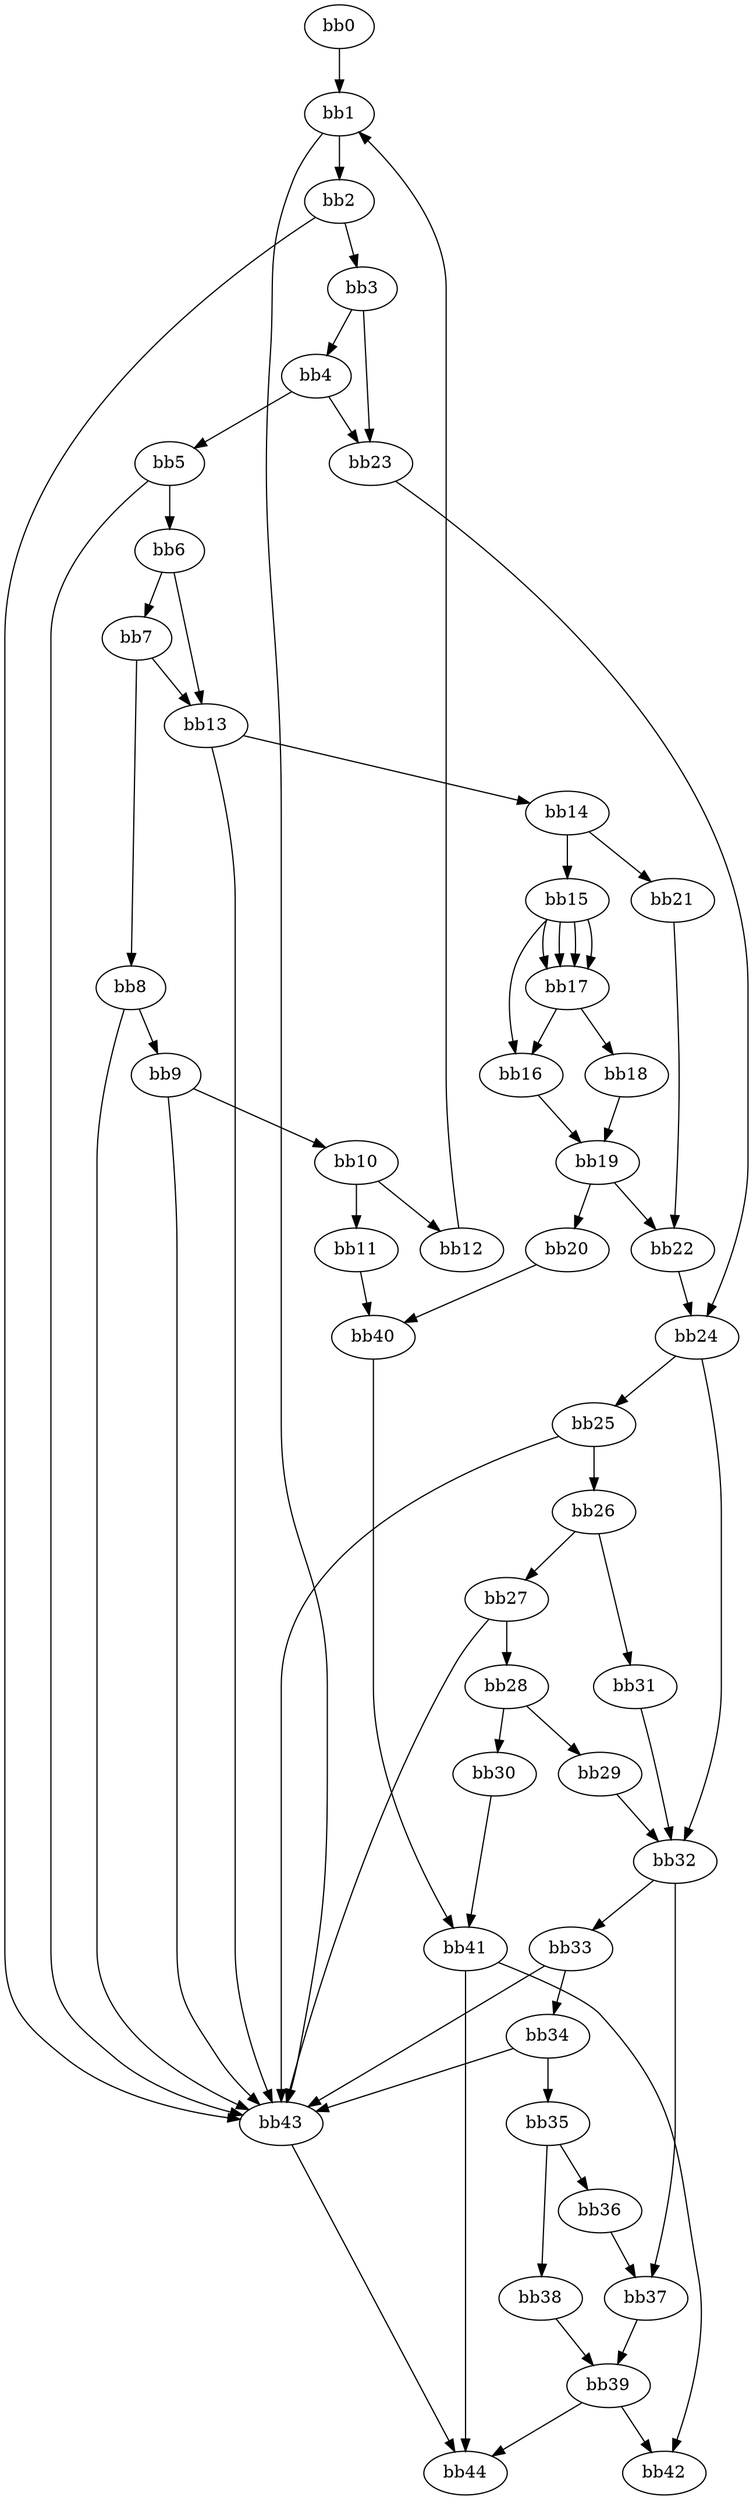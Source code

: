 digraph {
    0 [ label = "bb0\l" ]
    1 [ label = "bb1\l" ]
    2 [ label = "bb2\l" ]
    3 [ label = "bb3\l" ]
    4 [ label = "bb4\l" ]
    5 [ label = "bb5\l" ]
    6 [ label = "bb6\l" ]
    7 [ label = "bb7\l" ]
    8 [ label = "bb8\l" ]
    9 [ label = "bb9\l" ]
    10 [ label = "bb10\l" ]
    11 [ label = "bb11\l" ]
    12 [ label = "bb12\l" ]
    13 [ label = "bb13\l" ]
    14 [ label = "bb14\l" ]
    15 [ label = "bb15\l" ]
    16 [ label = "bb16\l" ]
    17 [ label = "bb17\l" ]
    18 [ label = "bb18\l" ]
    19 [ label = "bb19\l" ]
    20 [ label = "bb20\l" ]
    21 [ label = "bb21\l" ]
    22 [ label = "bb22\l" ]
    23 [ label = "bb23\l" ]
    24 [ label = "bb24\l" ]
    25 [ label = "bb25\l" ]
    26 [ label = "bb26\l" ]
    27 [ label = "bb27\l" ]
    28 [ label = "bb28\l" ]
    29 [ label = "bb29\l" ]
    30 [ label = "bb30\l" ]
    31 [ label = "bb31\l" ]
    32 [ label = "bb32\l" ]
    33 [ label = "bb33\l" ]
    34 [ label = "bb34\l" ]
    35 [ label = "bb35\l" ]
    36 [ label = "bb36\l" ]
    37 [ label = "bb37\l" ]
    38 [ label = "bb38\l" ]
    39 [ label = "bb39\l" ]
    40 [ label = "bb40\l" ]
    41 [ label = "bb41\l" ]
    42 [ label = "bb42\l" ]
    43 [ label = "bb43\l" ]
    44 [ label = "bb44\l" ]
    0 -> 1 [ ]
    1 -> 2 [ ]
    1 -> 43 [ ]
    2 -> 3 [ ]
    2 -> 43 [ ]
    3 -> 4 [ ]
    3 -> 23 [ ]
    4 -> 5 [ ]
    4 -> 23 [ ]
    5 -> 6 [ ]
    5 -> 43 [ ]
    6 -> 7 [ ]
    6 -> 13 [ ]
    7 -> 8 [ ]
    7 -> 13 [ ]
    8 -> 9 [ ]
    8 -> 43 [ ]
    9 -> 10 [ ]
    9 -> 43 [ ]
    10 -> 11 [ ]
    10 -> 12 [ ]
    11 -> 40 [ ]
    12 -> 1 [ ]
    13 -> 14 [ ]
    13 -> 43 [ ]
    14 -> 15 [ ]
    14 -> 21 [ ]
    15 -> 16 [ ]
    15 -> 17 [ ]
    15 -> 17 [ ]
    15 -> 17 [ ]
    15 -> 17 [ ]
    16 -> 19 [ ]
    17 -> 16 [ ]
    17 -> 18 [ ]
    18 -> 19 [ ]
    19 -> 20 [ ]
    19 -> 22 [ ]
    20 -> 40 [ ]
    21 -> 22 [ ]
    22 -> 24 [ ]
    23 -> 24 [ ]
    24 -> 25 [ ]
    24 -> 32 [ ]
    25 -> 26 [ ]
    25 -> 43 [ ]
    26 -> 27 [ ]
    26 -> 31 [ ]
    27 -> 28 [ ]
    27 -> 43 [ ]
    28 -> 29 [ ]
    28 -> 30 [ ]
    29 -> 32 [ ]
    30 -> 41 [ ]
    31 -> 32 [ ]
    32 -> 33 [ ]
    32 -> 37 [ ]
    33 -> 34 [ ]
    33 -> 43 [ ]
    34 -> 35 [ ]
    34 -> 43 [ ]
    35 -> 36 [ ]
    35 -> 38 [ ]
    36 -> 37 [ ]
    37 -> 39 [ ]
    38 -> 39 [ ]
    39 -> 42 [ ]
    39 -> 44 [ ]
    40 -> 41 [ ]
    41 -> 42 [ ]
    41 -> 44 [ ]
    43 -> 44 [ ]
}

